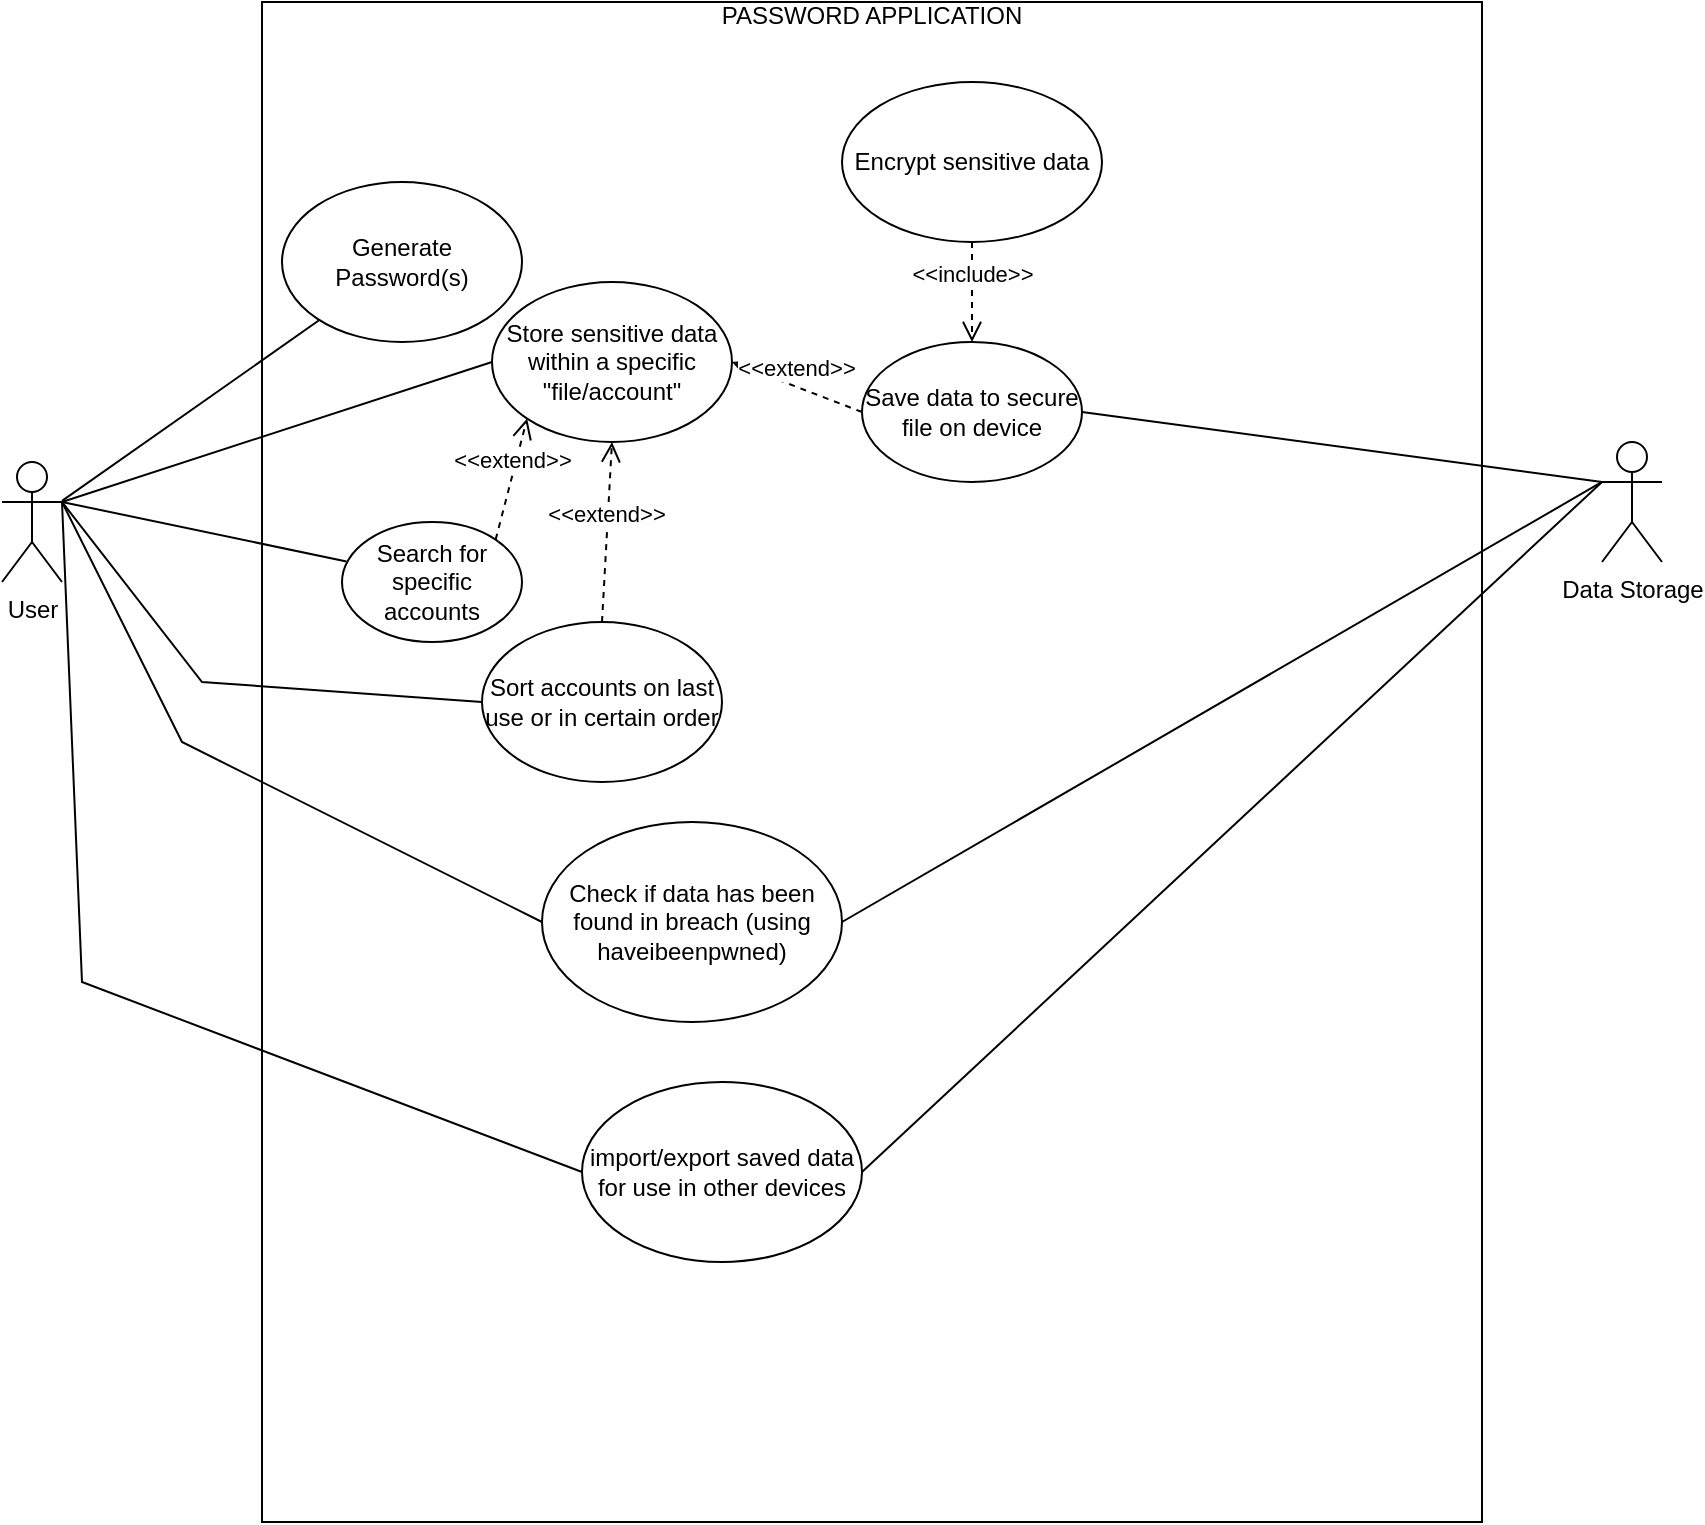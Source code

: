 <mxfile version="15.7.0" type="device"><diagram id="9RQhWkUJLZzDywHmPCo-" name="Page-1"><mxGraphModel dx="1987" dy="1356" grid="1" gridSize="10" guides="1" tooltips="1" connect="1" arrows="1" fold="1" page="1" pageScale="1" pageWidth="827" pageHeight="1169" math="0" shadow="0"><root><mxCell id="0"/><mxCell id="1" parent="0"/><mxCell id="IMrUiNH-9Q-Mq5_s1hzH-1" value="&lt;div align=&quot;center&quot;&gt;PASSWORD APPLICATION&lt;/div&gt;" style="verticalAlign=top;align=center;overflow=fill;fontSize=12;fontFamily=Helvetica;html=1;" vertex="1" parent="1"><mxGeometry x="90" y="40" width="610" height="760" as="geometry"/></mxCell><mxCell id="IMrUiNH-9Q-Mq5_s1hzH-2" value="User" style="shape=umlActor;verticalLabelPosition=bottom;verticalAlign=top;html=1;outlineConnect=0;" vertex="1" parent="1"><mxGeometry x="-40" y="270" width="30" height="60" as="geometry"/></mxCell><mxCell id="IMrUiNH-9Q-Mq5_s1hzH-3" value="Data Storage" style="shape=umlActor;verticalLabelPosition=bottom;verticalAlign=top;html=1;outlineConnect=0;" vertex="1" parent="1"><mxGeometry x="760" y="260" width="30" height="60" as="geometry"/></mxCell><mxCell id="IMrUiNH-9Q-Mq5_s1hzH-4" value="Generate Password(s)" style="ellipse;whiteSpace=wrap;html=1;align=center;" vertex="1" parent="1"><mxGeometry x="100" y="130" width="120" height="80" as="geometry"/></mxCell><mxCell id="IMrUiNH-9Q-Mq5_s1hzH-5" value="Store sensitive data within a specific &quot;file/account&quot;" style="ellipse;whiteSpace=wrap;html=1;align=center;" vertex="1" parent="1"><mxGeometry x="205" y="180" width="120" height="80" as="geometry"/></mxCell><mxCell id="IMrUiNH-9Q-Mq5_s1hzH-6" value="Search for specific accounts" style="ellipse;whiteSpace=wrap;html=1;align=center;" vertex="1" parent="1"><mxGeometry x="130" y="300" width="90" height="60" as="geometry"/></mxCell><mxCell id="IMrUiNH-9Q-Mq5_s1hzH-7" value="Sort accounts on last use or in certain order" style="ellipse;whiteSpace=wrap;html=1;align=center;" vertex="1" parent="1"><mxGeometry x="200" y="350" width="120" height="80" as="geometry"/></mxCell><mxCell id="IMrUiNH-9Q-Mq5_s1hzH-8" value="" style="endArrow=none;html=1;rounded=0;" edge="1" parent="1" source="IMrUiNH-9Q-Mq5_s1hzH-2" target="IMrUiNH-9Q-Mq5_s1hzH-4"><mxGeometry width="50" height="50" relative="1" as="geometry"><mxPoint x="330" y="620" as="sourcePoint"/><mxPoint x="380" y="570" as="targetPoint"/></mxGeometry></mxCell><mxCell id="IMrUiNH-9Q-Mq5_s1hzH-9" value="" style="endArrow=none;html=1;rounded=0;exitX=1;exitY=0.333;exitDx=0;exitDy=0;exitPerimeter=0;entryX=0;entryY=0.5;entryDx=0;entryDy=0;" edge="1" parent="1" source="IMrUiNH-9Q-Mq5_s1hzH-2" target="IMrUiNH-9Q-Mq5_s1hzH-5"><mxGeometry width="50" height="50" relative="1" as="geometry"><mxPoint x="330" y="620" as="sourcePoint"/><mxPoint x="380" y="570" as="targetPoint"/></mxGeometry></mxCell><mxCell id="IMrUiNH-9Q-Mq5_s1hzH-10" value="" style="endArrow=none;html=1;rounded=0;entryX=0;entryY=0.333;entryDx=0;entryDy=0;entryPerimeter=0;exitX=1;exitY=0.5;exitDx=0;exitDy=0;" edge="1" parent="1" source="IMrUiNH-9Q-Mq5_s1hzH-16" target="IMrUiNH-9Q-Mq5_s1hzH-3"><mxGeometry width="50" height="50" relative="1" as="geometry"><mxPoint x="760" y="170" as="sourcePoint"/><mxPoint x="380" y="570" as="targetPoint"/></mxGeometry></mxCell><mxCell id="IMrUiNH-9Q-Mq5_s1hzH-11" value="&amp;lt;&amp;lt;extend&amp;gt;&amp;gt;" style="html=1;verticalAlign=bottom;endArrow=open;dashed=1;endSize=8;rounded=0;exitX=0.5;exitY=0;exitDx=0;exitDy=0;entryX=0.5;entryY=1;entryDx=0;entryDy=0;" edge="1" parent="1" source="IMrUiNH-9Q-Mq5_s1hzH-7" target="IMrUiNH-9Q-Mq5_s1hzH-5"><mxGeometry relative="1" as="geometry"><mxPoint x="390" y="590" as="sourcePoint"/><mxPoint x="310" y="590" as="targetPoint"/></mxGeometry></mxCell><mxCell id="IMrUiNH-9Q-Mq5_s1hzH-12" value="&lt;div&gt;&amp;lt;&amp;lt;extend&amp;gt;&amp;gt;&lt;/div&gt;" style="html=1;verticalAlign=bottom;endArrow=open;dashed=1;endSize=8;rounded=0;exitX=1;exitY=0;exitDx=0;exitDy=0;entryX=0;entryY=1;entryDx=0;entryDy=0;" edge="1" parent="1" source="IMrUiNH-9Q-Mq5_s1hzH-6" target="IMrUiNH-9Q-Mq5_s1hzH-5"><mxGeometry relative="1" as="geometry"><mxPoint x="390" y="590" as="sourcePoint"/><mxPoint x="320" y="260" as="targetPoint"/></mxGeometry></mxCell><mxCell id="IMrUiNH-9Q-Mq5_s1hzH-13" value="" style="endArrow=none;html=1;rounded=0;exitX=1;exitY=0.333;exitDx=0;exitDy=0;exitPerimeter=0;entryX=0.025;entryY=0.329;entryDx=0;entryDy=0;entryPerimeter=0;" edge="1" parent="1" source="IMrUiNH-9Q-Mq5_s1hzH-2" target="IMrUiNH-9Q-Mq5_s1hzH-6"><mxGeometry width="50" height="50" relative="1" as="geometry"><mxPoint x="330" y="620" as="sourcePoint"/><mxPoint x="380" y="570" as="targetPoint"/></mxGeometry></mxCell><mxCell id="IMrUiNH-9Q-Mq5_s1hzH-14" value="" style="endArrow=none;html=1;rounded=0;exitX=1;exitY=0.333;exitDx=0;exitDy=0;exitPerimeter=0;entryX=0;entryY=0.5;entryDx=0;entryDy=0;" edge="1" parent="1" source="IMrUiNH-9Q-Mq5_s1hzH-2" target="IMrUiNH-9Q-Mq5_s1hzH-7"><mxGeometry width="50" height="50" relative="1" as="geometry"><mxPoint x="330" y="620" as="sourcePoint"/><mxPoint x="380" y="570" as="targetPoint"/><Array as="points"><mxPoint x="60" y="380"/></Array></mxGeometry></mxCell><mxCell id="IMrUiNH-9Q-Mq5_s1hzH-15" value="Encrypt sensitive data " style="ellipse;whiteSpace=wrap;html=1;align=center;" vertex="1" parent="1"><mxGeometry x="380" y="80" width="130" height="80" as="geometry"/></mxCell><mxCell id="IMrUiNH-9Q-Mq5_s1hzH-16" value="Save data to secure file on device" style="ellipse;whiteSpace=wrap;html=1;align=center;" vertex="1" parent="1"><mxGeometry x="390" y="210" width="110" height="70" as="geometry"/></mxCell><mxCell id="IMrUiNH-9Q-Mq5_s1hzH-17" value="&amp;lt;&amp;lt;include&amp;gt;&amp;gt;" style="html=1;verticalAlign=bottom;endArrow=open;dashed=1;endSize=8;rounded=0;exitX=0.5;exitY=1;exitDx=0;exitDy=0;entryX=0.5;entryY=0;entryDx=0;entryDy=0;" edge="1" parent="1" source="IMrUiNH-9Q-Mq5_s1hzH-15" target="IMrUiNH-9Q-Mq5_s1hzH-16"><mxGeometry relative="1" as="geometry"><mxPoint x="390" y="490" as="sourcePoint"/><mxPoint x="780" y="480" as="targetPoint"/></mxGeometry></mxCell><mxCell id="IMrUiNH-9Q-Mq5_s1hzH-18" value="&amp;lt;&amp;lt;extend&amp;gt;&amp;gt;" style="html=1;verticalAlign=bottom;endArrow=open;dashed=1;endSize=8;rounded=0;entryX=1;entryY=0.5;entryDx=0;entryDy=0;exitX=0;exitY=0.5;exitDx=0;exitDy=0;" edge="1" parent="1" source="IMrUiNH-9Q-Mq5_s1hzH-16" target="IMrUiNH-9Q-Mq5_s1hzH-5"><mxGeometry relative="1" as="geometry"><mxPoint x="470" y="250" as="sourcePoint"/><mxPoint x="310" y="490" as="targetPoint"/></mxGeometry></mxCell><mxCell id="IMrUiNH-9Q-Mq5_s1hzH-20" value="Check if data has been found in breach (using haveibeenpwned)" style="ellipse;whiteSpace=wrap;html=1;align=center;" vertex="1" parent="1"><mxGeometry x="230" y="450" width="150" height="100" as="geometry"/></mxCell><mxCell id="IMrUiNH-9Q-Mq5_s1hzH-21" value="import/export saved data for use in other devices" style="ellipse;whiteSpace=wrap;html=1;align=center;" vertex="1" parent="1"><mxGeometry x="250" y="580" width="140" height="90" as="geometry"/></mxCell><mxCell id="IMrUiNH-9Q-Mq5_s1hzH-27" value="" style="endArrow=none;html=1;rounded=0;entryX=0;entryY=0.5;entryDx=0;entryDy=0;exitX=1;exitY=0.333;exitDx=0;exitDy=0;exitPerimeter=0;" edge="1" parent="1" source="IMrUiNH-9Q-Mq5_s1hzH-2" target="IMrUiNH-9Q-Mq5_s1hzH-20"><mxGeometry width="50" height="50" relative="1" as="geometry"><mxPoint x="330" y="510" as="sourcePoint"/><mxPoint x="380" y="460" as="targetPoint"/><Array as="points"><mxPoint x="50" y="410"/></Array></mxGeometry></mxCell><mxCell id="IMrUiNH-9Q-Mq5_s1hzH-28" value="" style="endArrow=none;html=1;rounded=0;exitX=1;exitY=0.5;exitDx=0;exitDy=0;entryX=0;entryY=0.333;entryDx=0;entryDy=0;entryPerimeter=0;" edge="1" parent="1" source="IMrUiNH-9Q-Mq5_s1hzH-20" target="IMrUiNH-9Q-Mq5_s1hzH-3"><mxGeometry width="50" height="50" relative="1" as="geometry"><mxPoint x="330" y="510" as="sourcePoint"/><mxPoint x="380" y="460" as="targetPoint"/></mxGeometry></mxCell><mxCell id="IMrUiNH-9Q-Mq5_s1hzH-29" value="" style="endArrow=none;html=1;rounded=0;entryX=1;entryY=0.333;entryDx=0;entryDy=0;entryPerimeter=0;exitX=0;exitY=0.5;exitDx=0;exitDy=0;" edge="1" parent="1" source="IMrUiNH-9Q-Mq5_s1hzH-21" target="IMrUiNH-9Q-Mq5_s1hzH-2"><mxGeometry width="50" height="50" relative="1" as="geometry"><mxPoint x="330" y="510" as="sourcePoint"/><mxPoint x="380" y="460" as="targetPoint"/><Array as="points"><mxPoint y="530"/></Array></mxGeometry></mxCell><mxCell id="IMrUiNH-9Q-Mq5_s1hzH-30" value="" style="endArrow=none;html=1;rounded=0;exitX=1;exitY=0.5;exitDx=0;exitDy=0;entryX=0;entryY=0.333;entryDx=0;entryDy=0;entryPerimeter=0;" edge="1" parent="1" source="IMrUiNH-9Q-Mq5_s1hzH-21" target="IMrUiNH-9Q-Mq5_s1hzH-3"><mxGeometry width="50" height="50" relative="1" as="geometry"><mxPoint x="330" y="510" as="sourcePoint"/><mxPoint x="760" y="410" as="targetPoint"/></mxGeometry></mxCell></root></mxGraphModel></diagram></mxfile>